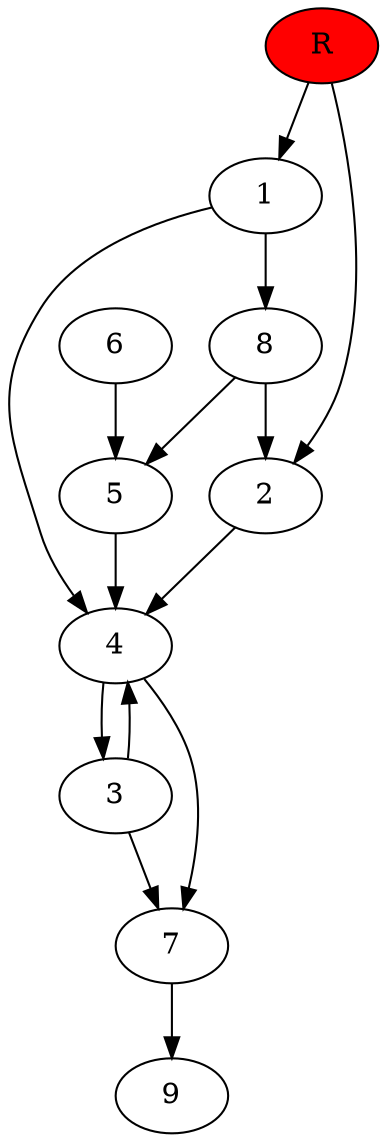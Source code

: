 digraph prb42506 {
	1
	2
	3
	4
	5
	6
	7
	8
	R [fillcolor="#ff0000" style=filled]
	1 -> 4
	1 -> 8
	2 -> 4
	3 -> 4
	3 -> 7
	4 -> 3
	4 -> 7
	5 -> 4
	6 -> 5
	7 -> 9
	8 -> 2
	8 -> 5
	R -> 1
	R -> 2
}
